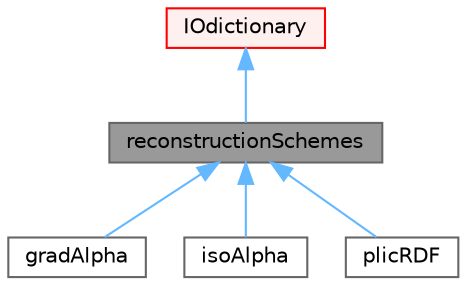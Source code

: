 digraph "reconstructionSchemes"
{
 // LATEX_PDF_SIZE
  bgcolor="transparent";
  edge [fontname=Helvetica,fontsize=10,labelfontname=Helvetica,labelfontsize=10];
  node [fontname=Helvetica,fontsize=10,shape=box,height=0.2,width=0.4];
  Node1 [id="Node000001",label="reconstructionSchemes",height=0.2,width=0.4,color="gray40", fillcolor="grey60", style="filled", fontcolor="black",tooltip="Original code supplied by Henning Scheufler, DLR (2019)"];
  Node2 -> Node1 [id="edge1_Node000001_Node000002",dir="back",color="steelblue1",style="solid",tooltip=" "];
  Node2 [id="Node000002",label="IOdictionary",height=0.2,width=0.4,color="red", fillcolor="#FFF0F0", style="filled",URL="$classFoam_1_1IOdictionary.html",tooltip="IOdictionary is derived from dictionary and IOobject to give the dictionary automatic IO functionalit..."];
  Node1 -> Node11 [id="edge2_Node000001_Node000011",dir="back",color="steelblue1",style="solid",tooltip=" "];
  Node11 [id="Node000011",label="gradAlpha",height=0.2,width=0.4,color="gray40", fillcolor="white", style="filled",URL="$classFoam_1_1reconstruction_1_1gradAlpha.html",tooltip="Reconstructs an interface (centre and normal vector) consisting of planes to match the internal fluid..."];
  Node1 -> Node12 [id="edge3_Node000001_Node000012",dir="back",color="steelblue1",style="solid",tooltip=" "];
  Node12 [id="Node000012",label="isoAlpha",height=0.2,width=0.4,color="gray40", fillcolor="white", style="filled",URL="$classFoam_1_1reconstruction_1_1isoAlpha.html",tooltip="Reconstructs an interface (centre and normal vectors) consisting of isosurfaces to match the internal..."];
  Node1 -> Node13 [id="edge4_Node000001_Node000013",dir="back",color="steelblue1",style="solid",tooltip=" "];
  Node13 [id="Node000013",label="plicRDF",height=0.2,width=0.4,color="gray40", fillcolor="white", style="filled",URL="$classFoam_1_1reconstruction_1_1plicRDF.html",tooltip="Reconstructs an interface (centre and normal vector) consisting of planes to match the internal fluid..."];
}
